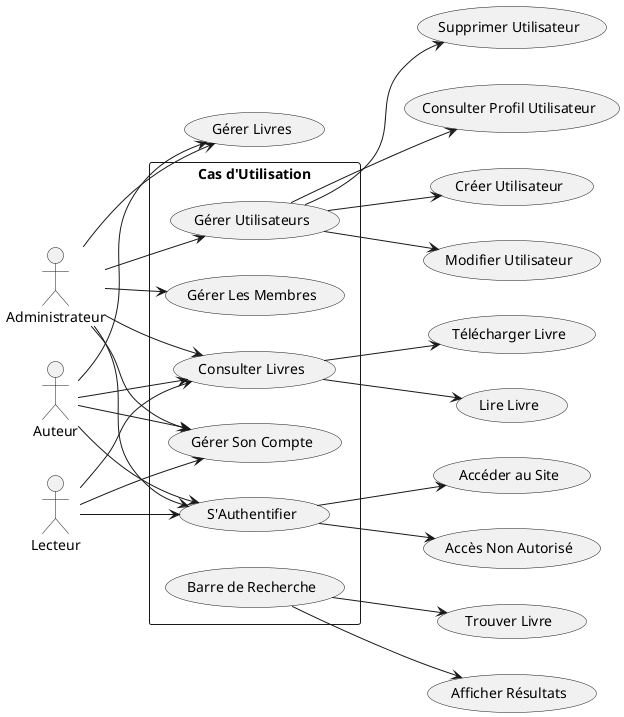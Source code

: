@startuml
skinparam actorStyle actor
left to right direction
actor Auteur as Auteur
actor Lecteur as Lecteur
actor Administrateur as Admin

rectangle "Cas d'Utilisation" {
  (S'Authentifier)
  (Gérer Utilisateurs)
  (Consulter Livres)
  (Barre de Recherche)
  (Gérer Son Compte)
  (Gérer Les Membres)
}

Auteur --> (S'Authentifier)
Auteur --> (Consulter Livres)
Auteur --> (Gérer Livres)
Lecteur --> (S'Authentifier)
Lecteur --> (Consulter Livres)
Admin --> (S'Authentifier)
Admin --> (Consulter Livres)
Admin --> (Gérer Utilisateurs)
Admin --> (Gérer Livres)
Auteur --> (Gérer Son Compte)
Lecteur --> (Gérer Son Compte)
Admin --> (Gérer Son Compte)
Admin --> (Gérer Les Membres)

(S'Authentifier) --> (Accéder au Site)
(S'Authentifier) --> (Accès Non Autorisé)
(Gérer Utilisateurs) --> (Créer Utilisateur)
(Gérer Utilisateurs) --> (Modifier Utilisateur)
(Gérer Utilisateurs) --> (Supprimer Utilisateur)
(Gérer Utilisateurs) --> (Consulter Profil Utilisateur)
(Consulter Livres) --> (Télécharger Livre)
(Consulter Livres) --> (Lire Livre)
(Barre de Recherche) --> (Trouver Livre)
(Barre de Recherche) --> (Afficher Résultats)

@enduml
